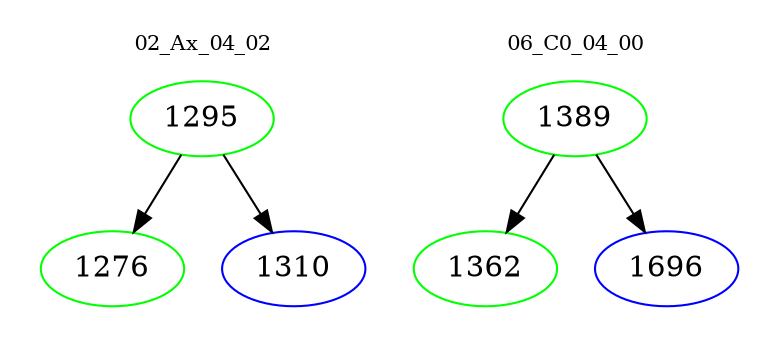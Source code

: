 digraph{
subgraph cluster_0 {
color = white
label = "02_Ax_04_02";
fontsize=10;
T0_1295 [label="1295", color="green"]
T0_1295 -> T0_1276 [color="black"]
T0_1276 [label="1276", color="green"]
T0_1295 -> T0_1310 [color="black"]
T0_1310 [label="1310", color="blue"]
}
subgraph cluster_1 {
color = white
label = "06_C0_04_00";
fontsize=10;
T1_1389 [label="1389", color="green"]
T1_1389 -> T1_1362 [color="black"]
T1_1362 [label="1362", color="green"]
T1_1389 -> T1_1696 [color="black"]
T1_1696 [label="1696", color="blue"]
}
}
